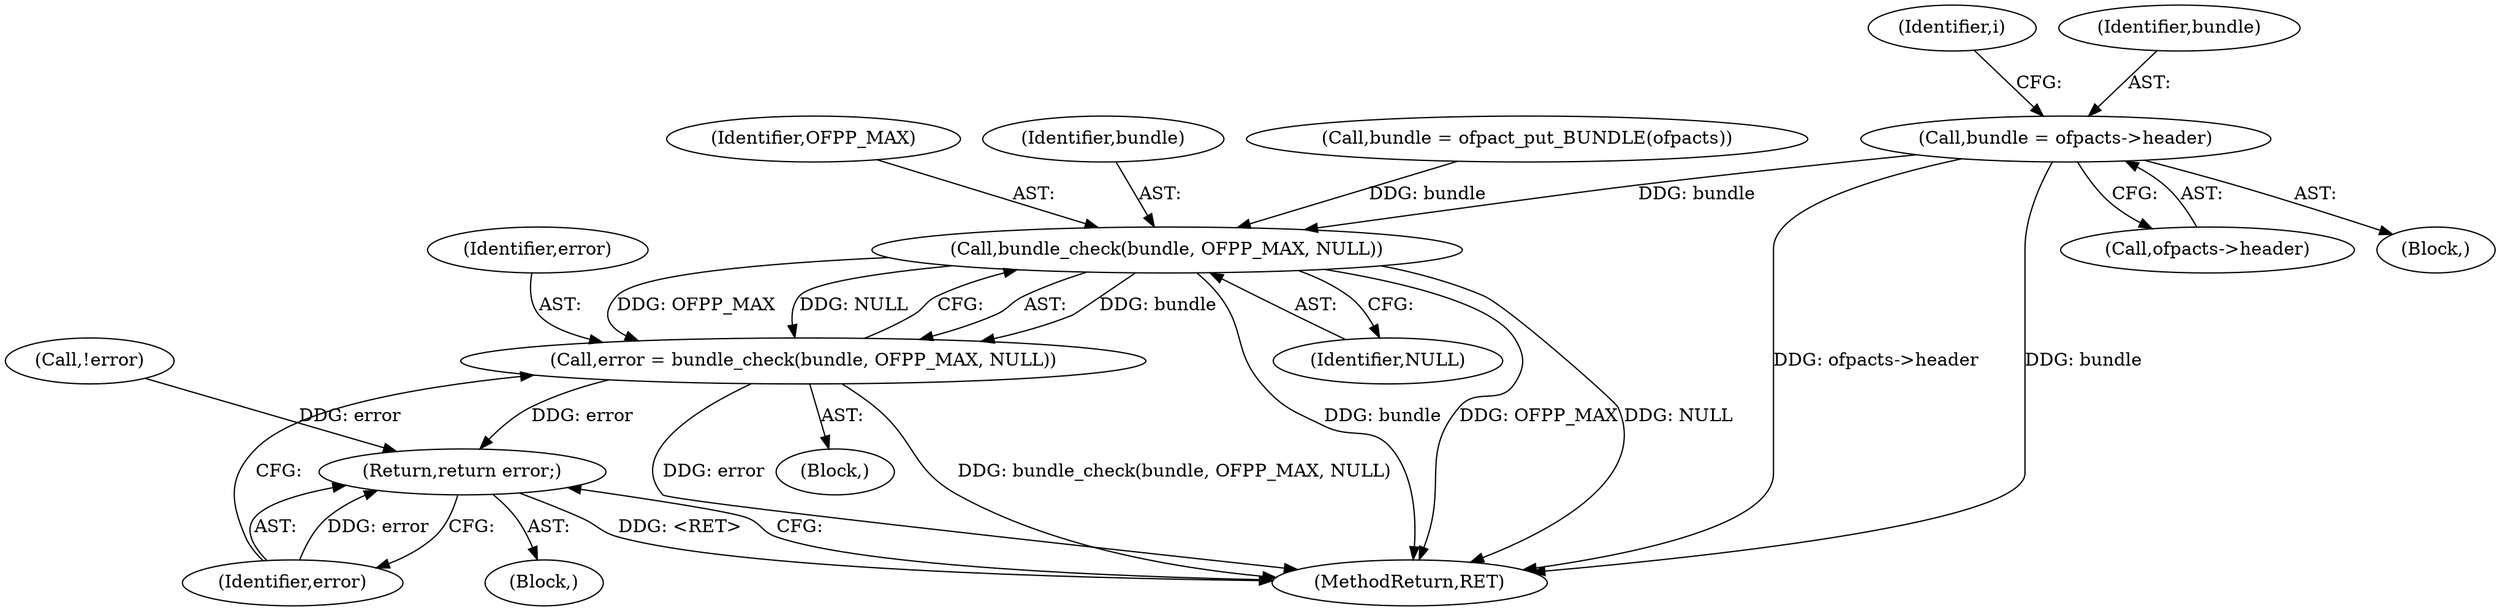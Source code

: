 digraph "0_ovs_9237a63c47bd314b807cda0bd2216264e82edbe8@pointer" {
"1000394" [label="(Call,bundle = ofpacts->header)"];
"1000409" [label="(Call,bundle_check(bundle, OFPP_MAX, NULL))"];
"1000407" [label="(Call,error = bundle_check(bundle, OFPP_MAX, NULL))"];
"1000413" [label="(Return,return error;)"];
"1000412" [label="(Identifier,NULL)"];
"1000408" [label="(Identifier,error)"];
"1000396" [label="(Call,ofpacts->header)"];
"1000394" [label="(Call,bundle = ofpacts->header)"];
"1000106" [label="(Block,)"];
"1000413" [label="(Return,return error;)"];
"1000415" [label="(MethodReturn,RET)"];
"1000411" [label="(Identifier,OFPP_MAX)"];
"1000407" [label="(Call,error = bundle_check(bundle, OFPP_MAX, NULL))"];
"1000409" [label="(Call,bundle_check(bundle, OFPP_MAX, NULL))"];
"1000404" [label="(Call,!error)"];
"1000410" [label="(Identifier,bundle)"];
"1000414" [label="(Identifier,error)"];
"1000118" [label="(Call,bundle = ofpact_put_BUNDLE(ofpacts))"];
"1000374" [label="(Identifier,i)"];
"1000375" [label="(Block,)"];
"1000395" [label="(Identifier,bundle)"];
"1000406" [label="(Block,)"];
"1000394" -> "1000375"  [label="AST: "];
"1000394" -> "1000396"  [label="CFG: "];
"1000395" -> "1000394"  [label="AST: "];
"1000396" -> "1000394"  [label="AST: "];
"1000374" -> "1000394"  [label="CFG: "];
"1000394" -> "1000415"  [label="DDG: ofpacts->header"];
"1000394" -> "1000415"  [label="DDG: bundle"];
"1000394" -> "1000409"  [label="DDG: bundle"];
"1000409" -> "1000407"  [label="AST: "];
"1000409" -> "1000412"  [label="CFG: "];
"1000410" -> "1000409"  [label="AST: "];
"1000411" -> "1000409"  [label="AST: "];
"1000412" -> "1000409"  [label="AST: "];
"1000407" -> "1000409"  [label="CFG: "];
"1000409" -> "1000415"  [label="DDG: OFPP_MAX"];
"1000409" -> "1000415"  [label="DDG: NULL"];
"1000409" -> "1000415"  [label="DDG: bundle"];
"1000409" -> "1000407"  [label="DDG: bundle"];
"1000409" -> "1000407"  [label="DDG: OFPP_MAX"];
"1000409" -> "1000407"  [label="DDG: NULL"];
"1000118" -> "1000409"  [label="DDG: bundle"];
"1000407" -> "1000406"  [label="AST: "];
"1000408" -> "1000407"  [label="AST: "];
"1000414" -> "1000407"  [label="CFG: "];
"1000407" -> "1000415"  [label="DDG: bundle_check(bundle, OFPP_MAX, NULL)"];
"1000407" -> "1000415"  [label="DDG: error"];
"1000407" -> "1000413"  [label="DDG: error"];
"1000413" -> "1000106"  [label="AST: "];
"1000413" -> "1000414"  [label="CFG: "];
"1000414" -> "1000413"  [label="AST: "];
"1000415" -> "1000413"  [label="CFG: "];
"1000413" -> "1000415"  [label="DDG: <RET>"];
"1000414" -> "1000413"  [label="DDG: error"];
"1000404" -> "1000413"  [label="DDG: error"];
}
